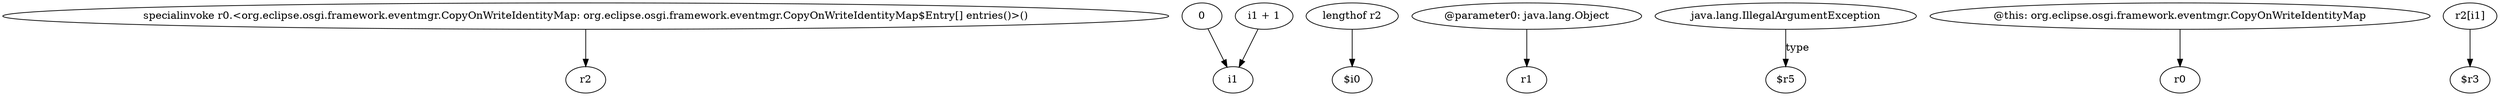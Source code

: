 digraph g {
0[label="specialinvoke r0.<org.eclipse.osgi.framework.eventmgr.CopyOnWriteIdentityMap: org.eclipse.osgi.framework.eventmgr.CopyOnWriteIdentityMap$Entry[] entries()>()"]
1[label="r2"]
0->1[label=""]
2[label="0"]
3[label="i1"]
2->3[label=""]
4[label="lengthof r2"]
5[label="$i0"]
4->5[label=""]
6[label="@parameter0: java.lang.Object"]
7[label="r1"]
6->7[label=""]
8[label="java.lang.IllegalArgumentException"]
9[label="$r5"]
8->9[label="type"]
10[label="@this: org.eclipse.osgi.framework.eventmgr.CopyOnWriteIdentityMap"]
11[label="r0"]
10->11[label=""]
12[label="r2[i1]"]
13[label="$r3"]
12->13[label=""]
14[label="i1 + 1"]
14->3[label=""]
}